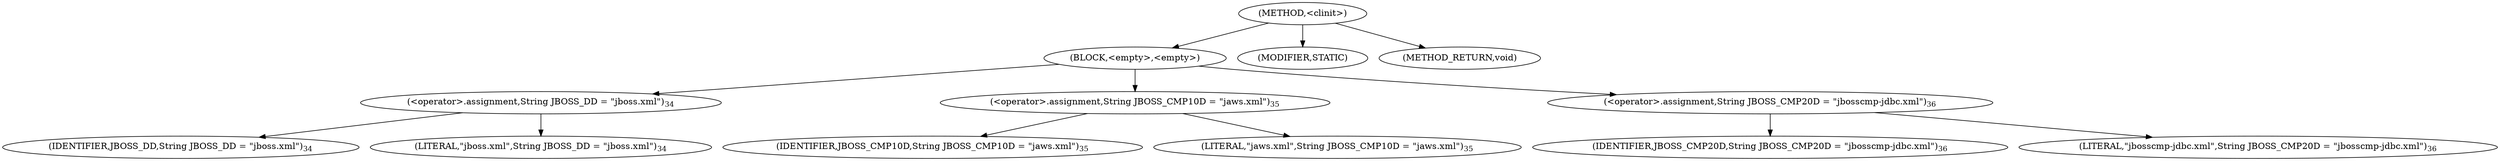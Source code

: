 digraph "&lt;clinit&gt;" {  
"236" [label = <(METHOD,&lt;clinit&gt;)> ]
"237" [label = <(BLOCK,&lt;empty&gt;,&lt;empty&gt;)> ]
"238" [label = <(&lt;operator&gt;.assignment,String JBOSS_DD = &quot;jboss.xml&quot;)<SUB>34</SUB>> ]
"239" [label = <(IDENTIFIER,JBOSS_DD,String JBOSS_DD = &quot;jboss.xml&quot;)<SUB>34</SUB>> ]
"240" [label = <(LITERAL,&quot;jboss.xml&quot;,String JBOSS_DD = &quot;jboss.xml&quot;)<SUB>34</SUB>> ]
"241" [label = <(&lt;operator&gt;.assignment,String JBOSS_CMP10D = &quot;jaws.xml&quot;)<SUB>35</SUB>> ]
"242" [label = <(IDENTIFIER,JBOSS_CMP10D,String JBOSS_CMP10D = &quot;jaws.xml&quot;)<SUB>35</SUB>> ]
"243" [label = <(LITERAL,&quot;jaws.xml&quot;,String JBOSS_CMP10D = &quot;jaws.xml&quot;)<SUB>35</SUB>> ]
"244" [label = <(&lt;operator&gt;.assignment,String JBOSS_CMP20D = &quot;jbosscmp-jdbc.xml&quot;)<SUB>36</SUB>> ]
"245" [label = <(IDENTIFIER,JBOSS_CMP20D,String JBOSS_CMP20D = &quot;jbosscmp-jdbc.xml&quot;)<SUB>36</SUB>> ]
"246" [label = <(LITERAL,&quot;jbosscmp-jdbc.xml&quot;,String JBOSS_CMP20D = &quot;jbosscmp-jdbc.xml&quot;)<SUB>36</SUB>> ]
"247" [label = <(MODIFIER,STATIC)> ]
"248" [label = <(METHOD_RETURN,void)> ]
  "236" -> "237" 
  "236" -> "247" 
  "236" -> "248" 
  "237" -> "238" 
  "237" -> "241" 
  "237" -> "244" 
  "238" -> "239" 
  "238" -> "240" 
  "241" -> "242" 
  "241" -> "243" 
  "244" -> "245" 
  "244" -> "246" 
}
